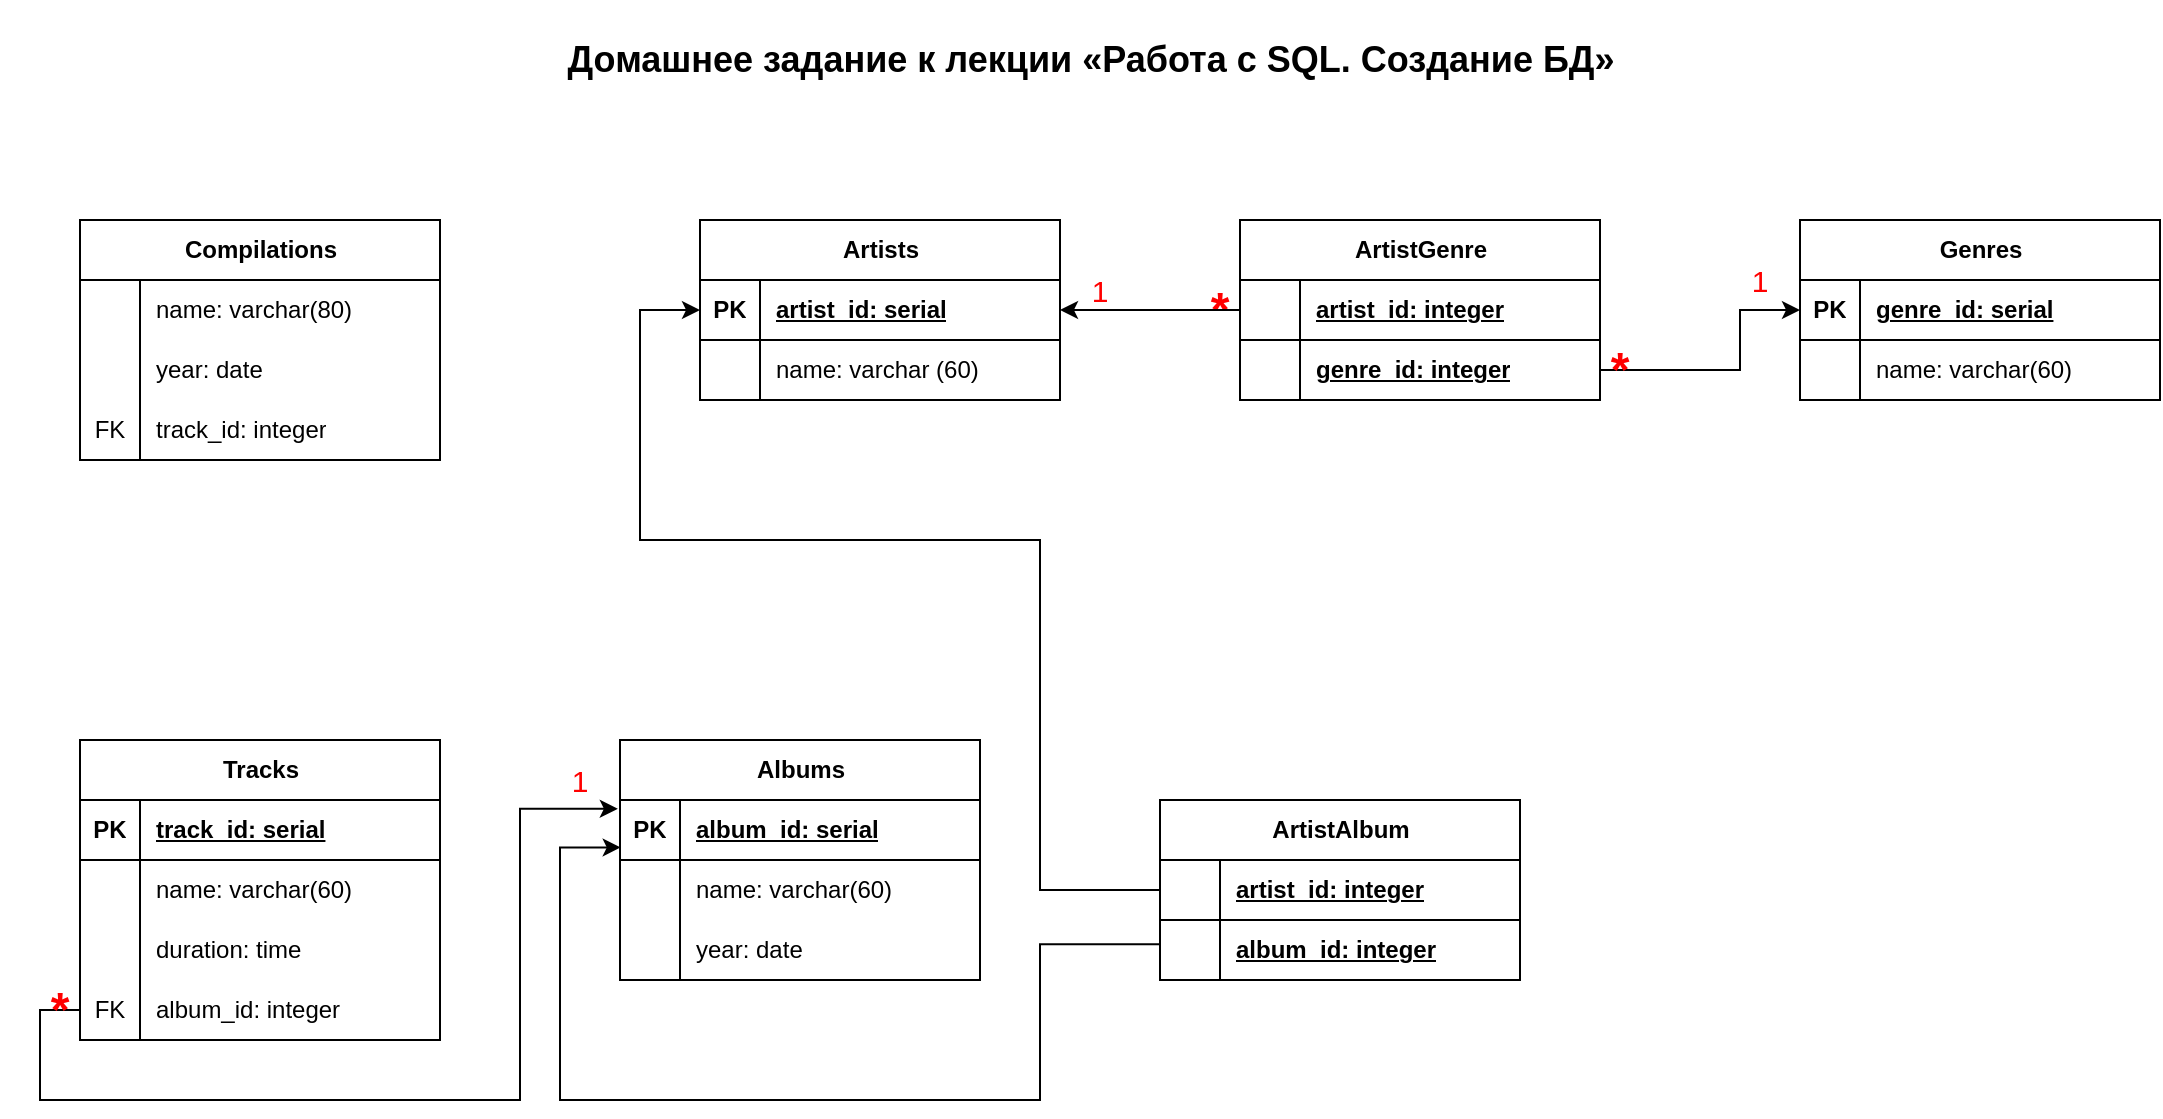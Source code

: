 <mxfile version="22.1.5" type="github">
  <diagram name="Страница — 1" id="l7LQyPdu3lHHylM9o-vb">
    <mxGraphModel dx="2493" dy="985" grid="1" gridSize="10" guides="1" tooltips="1" connect="1" arrows="1" fold="1" page="1" pageScale="1" pageWidth="1169" pageHeight="827" math="0" shadow="0">
      <root>
        <mxCell id="0" />
        <mxCell id="1" parent="0" />
        <mxCell id="CeUGmrKZ6YZU2B5nkD6M-53" value="Genres" style="shape=table;startSize=30;container=1;collapsible=1;childLayout=tableLayout;fixedRows=1;rowLines=0;fontStyle=1;align=center;resizeLast=1;html=1;" parent="1" vertex="1">
          <mxGeometry x="-250" y="160" width="180" height="90" as="geometry" />
        </mxCell>
        <mxCell id="CeUGmrKZ6YZU2B5nkD6M-54" value="" style="shape=tableRow;horizontal=0;startSize=0;swimlaneHead=0;swimlaneBody=0;fillColor=none;collapsible=0;dropTarget=0;points=[[0,0.5],[1,0.5]];portConstraint=eastwest;top=0;left=0;right=0;bottom=1;" parent="CeUGmrKZ6YZU2B5nkD6M-53" vertex="1">
          <mxGeometry y="30" width="180" height="30" as="geometry" />
        </mxCell>
        <mxCell id="CeUGmrKZ6YZU2B5nkD6M-55" value="PK" style="shape=partialRectangle;connectable=0;fillColor=none;top=0;left=0;bottom=0;right=0;fontStyle=1;overflow=hidden;whiteSpace=wrap;html=1;" parent="CeUGmrKZ6YZU2B5nkD6M-54" vertex="1">
          <mxGeometry width="30" height="30" as="geometry">
            <mxRectangle width="30" height="30" as="alternateBounds" />
          </mxGeometry>
        </mxCell>
        <mxCell id="CeUGmrKZ6YZU2B5nkD6M-56" value="genre_id: serial" style="shape=partialRectangle;connectable=0;fillColor=none;top=0;left=0;bottom=0;right=0;align=left;spacingLeft=6;fontStyle=5;overflow=hidden;whiteSpace=wrap;html=1;" parent="CeUGmrKZ6YZU2B5nkD6M-54" vertex="1">
          <mxGeometry x="30" width="150" height="30" as="geometry">
            <mxRectangle width="150" height="30" as="alternateBounds" />
          </mxGeometry>
        </mxCell>
        <mxCell id="CeUGmrKZ6YZU2B5nkD6M-57" value="" style="shape=tableRow;horizontal=0;startSize=0;swimlaneHead=0;swimlaneBody=0;fillColor=none;collapsible=0;dropTarget=0;points=[[0,0.5],[1,0.5]];portConstraint=eastwest;top=0;left=0;right=0;bottom=0;" parent="CeUGmrKZ6YZU2B5nkD6M-53" vertex="1">
          <mxGeometry y="60" width="180" height="30" as="geometry" />
        </mxCell>
        <mxCell id="CeUGmrKZ6YZU2B5nkD6M-58" value="" style="shape=partialRectangle;connectable=0;fillColor=none;top=0;left=0;bottom=0;right=0;editable=1;overflow=hidden;whiteSpace=wrap;html=1;" parent="CeUGmrKZ6YZU2B5nkD6M-57" vertex="1">
          <mxGeometry width="30" height="30" as="geometry">
            <mxRectangle width="30" height="30" as="alternateBounds" />
          </mxGeometry>
        </mxCell>
        <mxCell id="CeUGmrKZ6YZU2B5nkD6M-59" value="name: varchar(60)" style="shape=partialRectangle;connectable=0;fillColor=none;top=0;left=0;bottom=0;right=0;align=left;spacingLeft=6;overflow=hidden;whiteSpace=wrap;html=1;" parent="CeUGmrKZ6YZU2B5nkD6M-57" vertex="1">
          <mxGeometry x="30" width="150" height="30" as="geometry">
            <mxRectangle width="150" height="30" as="alternateBounds" />
          </mxGeometry>
        </mxCell>
        <mxCell id="HRSi-RAz98DU6cZ2b0Zd-8" value="Artists" style="shape=table;startSize=30;container=1;collapsible=1;childLayout=tableLayout;fixedRows=1;rowLines=0;fontStyle=1;align=center;resizeLast=1;html=1;" parent="1" vertex="1">
          <mxGeometry x="-800" y="160" width="180" height="90" as="geometry" />
        </mxCell>
        <mxCell id="HRSi-RAz98DU6cZ2b0Zd-9" value="" style="shape=tableRow;horizontal=0;startSize=0;swimlaneHead=0;swimlaneBody=0;fillColor=none;collapsible=0;dropTarget=0;points=[[0,0.5],[1,0.5]];portConstraint=eastwest;top=0;left=0;right=0;bottom=1;" parent="HRSi-RAz98DU6cZ2b0Zd-8" vertex="1">
          <mxGeometry y="30" width="180" height="30" as="geometry" />
        </mxCell>
        <mxCell id="HRSi-RAz98DU6cZ2b0Zd-10" value="PK" style="shape=partialRectangle;connectable=0;fillColor=none;top=0;left=0;bottom=0;right=0;fontStyle=1;overflow=hidden;whiteSpace=wrap;html=1;" parent="HRSi-RAz98DU6cZ2b0Zd-9" vertex="1">
          <mxGeometry width="30" height="30" as="geometry">
            <mxRectangle width="30" height="30" as="alternateBounds" />
          </mxGeometry>
        </mxCell>
        <mxCell id="HRSi-RAz98DU6cZ2b0Zd-11" value="artist_id: serial" style="shape=partialRectangle;connectable=0;fillColor=none;top=0;left=0;bottom=0;right=0;align=left;spacingLeft=6;fontStyle=5;overflow=hidden;whiteSpace=wrap;html=1;" parent="HRSi-RAz98DU6cZ2b0Zd-9" vertex="1">
          <mxGeometry x="30" width="150" height="30" as="geometry">
            <mxRectangle width="150" height="30" as="alternateBounds" />
          </mxGeometry>
        </mxCell>
        <mxCell id="HRSi-RAz98DU6cZ2b0Zd-12" value="" style="shape=tableRow;horizontal=0;startSize=0;swimlaneHead=0;swimlaneBody=0;fillColor=none;collapsible=0;dropTarget=0;points=[[0,0.5],[1,0.5]];portConstraint=eastwest;top=0;left=0;right=0;bottom=0;" parent="HRSi-RAz98DU6cZ2b0Zd-8" vertex="1">
          <mxGeometry y="60" width="180" height="30" as="geometry" />
        </mxCell>
        <mxCell id="HRSi-RAz98DU6cZ2b0Zd-13" value="" style="shape=partialRectangle;connectable=0;fillColor=none;top=0;left=0;bottom=0;right=0;editable=1;overflow=hidden;whiteSpace=wrap;html=1;" parent="HRSi-RAz98DU6cZ2b0Zd-12" vertex="1">
          <mxGeometry width="30" height="30" as="geometry">
            <mxRectangle width="30" height="30" as="alternateBounds" />
          </mxGeometry>
        </mxCell>
        <mxCell id="HRSi-RAz98DU6cZ2b0Zd-14" value="name: varchar (60)" style="shape=partialRectangle;connectable=0;fillColor=none;top=0;left=0;bottom=0;right=0;align=left;spacingLeft=6;overflow=hidden;whiteSpace=wrap;html=1;" parent="HRSi-RAz98DU6cZ2b0Zd-12" vertex="1">
          <mxGeometry x="30" width="150" height="30" as="geometry">
            <mxRectangle width="150" height="30" as="alternateBounds" />
          </mxGeometry>
        </mxCell>
        <mxCell id="HRSi-RAz98DU6cZ2b0Zd-19" value="ArtistGenre" style="shape=table;startSize=30;container=1;collapsible=1;childLayout=tableLayout;fixedRows=1;rowLines=0;fontStyle=1;align=center;resizeLast=1;html=1;" parent="1" vertex="1">
          <mxGeometry x="-530" y="160" width="180" height="90" as="geometry" />
        </mxCell>
        <mxCell id="HRSi-RAz98DU6cZ2b0Zd-20" value="" style="shape=tableRow;horizontal=0;startSize=0;swimlaneHead=0;swimlaneBody=0;fillColor=none;collapsible=0;dropTarget=0;points=[[0,0.5],[1,0.5]];portConstraint=eastwest;top=0;left=0;right=0;bottom=1;" parent="HRSi-RAz98DU6cZ2b0Zd-19" vertex="1">
          <mxGeometry y="30" width="180" height="30" as="geometry" />
        </mxCell>
        <mxCell id="HRSi-RAz98DU6cZ2b0Zd-21" value="" style="shape=partialRectangle;connectable=0;fillColor=none;top=0;left=0;bottom=0;right=0;fontStyle=1;overflow=hidden;whiteSpace=wrap;html=1;" parent="HRSi-RAz98DU6cZ2b0Zd-20" vertex="1">
          <mxGeometry width="30" height="30" as="geometry">
            <mxRectangle width="30" height="30" as="alternateBounds" />
          </mxGeometry>
        </mxCell>
        <mxCell id="HRSi-RAz98DU6cZ2b0Zd-22" value="artist_id: integer" style="shape=partialRectangle;connectable=0;fillColor=none;top=0;left=0;bottom=0;right=0;align=left;spacingLeft=6;fontStyle=5;overflow=hidden;whiteSpace=wrap;html=1;" parent="HRSi-RAz98DU6cZ2b0Zd-20" vertex="1">
          <mxGeometry x="30" width="150" height="30" as="geometry">
            <mxRectangle width="150" height="30" as="alternateBounds" />
          </mxGeometry>
        </mxCell>
        <mxCell id="HRSi-RAz98DU6cZ2b0Zd-26" value="" style="shape=tableRow;horizontal=0;startSize=0;swimlaneHead=0;swimlaneBody=0;fillColor=none;collapsible=0;dropTarget=0;points=[[0,0.5],[1,0.5]];portConstraint=eastwest;top=0;left=0;right=0;bottom=0;" parent="HRSi-RAz98DU6cZ2b0Zd-19" vertex="1">
          <mxGeometry y="60" width="180" height="30" as="geometry" />
        </mxCell>
        <mxCell id="HRSi-RAz98DU6cZ2b0Zd-27" value="" style="shape=partialRectangle;connectable=0;fillColor=none;top=0;left=0;bottom=0;right=0;editable=1;overflow=hidden;whiteSpace=wrap;html=1;" parent="HRSi-RAz98DU6cZ2b0Zd-26" vertex="1">
          <mxGeometry width="30" height="30" as="geometry">
            <mxRectangle width="30" height="30" as="alternateBounds" />
          </mxGeometry>
        </mxCell>
        <mxCell id="HRSi-RAz98DU6cZ2b0Zd-28" value="" style="shape=partialRectangle;connectable=0;fillColor=none;top=0;left=0;bottom=0;right=0;align=left;spacingLeft=6;overflow=hidden;whiteSpace=wrap;html=1;" parent="HRSi-RAz98DU6cZ2b0Zd-26" vertex="1">
          <mxGeometry x="30" width="150" height="30" as="geometry">
            <mxRectangle width="150" height="30" as="alternateBounds" />
          </mxGeometry>
        </mxCell>
        <mxCell id="HRSi-RAz98DU6cZ2b0Zd-30" style="edgeStyle=orthogonalEdgeStyle;rounded=0;orthogonalLoop=1;jettySize=auto;html=1;exitX=1;exitY=0.5;exitDx=0;exitDy=0;entryX=0;entryY=0.5;entryDx=0;entryDy=0;" parent="1" source="HRSi-RAz98DU6cZ2b0Zd-26" target="CeUGmrKZ6YZU2B5nkD6M-54" edge="1">
          <mxGeometry relative="1" as="geometry">
            <Array as="points">
              <mxPoint x="-280" y="235" />
              <mxPoint x="-280" y="205" />
            </Array>
          </mxGeometry>
        </mxCell>
        <mxCell id="HRSi-RAz98DU6cZ2b0Zd-31" value="genre_id: integer" style="shape=partialRectangle;connectable=0;fillColor=none;top=0;left=0;bottom=0;right=0;align=left;spacingLeft=6;fontStyle=5;overflow=hidden;whiteSpace=wrap;html=1;" parent="1" vertex="1">
          <mxGeometry x="-500" y="220" width="150" height="30" as="geometry">
            <mxRectangle width="150" height="30" as="alternateBounds" />
          </mxGeometry>
        </mxCell>
        <mxCell id="HRSi-RAz98DU6cZ2b0Zd-35" value="Albums" style="shape=table;startSize=30;container=1;collapsible=1;childLayout=tableLayout;fixedRows=1;rowLines=0;fontStyle=1;align=center;resizeLast=1;html=1;" parent="1" vertex="1">
          <mxGeometry x="-840" y="420" width="180" height="120" as="geometry" />
        </mxCell>
        <mxCell id="HRSi-RAz98DU6cZ2b0Zd-36" value="" style="shape=tableRow;horizontal=0;startSize=0;swimlaneHead=0;swimlaneBody=0;fillColor=none;collapsible=0;dropTarget=0;points=[[0,0.5],[1,0.5]];portConstraint=eastwest;top=0;left=0;right=0;bottom=1;" parent="HRSi-RAz98DU6cZ2b0Zd-35" vertex="1">
          <mxGeometry y="30" width="180" height="30" as="geometry" />
        </mxCell>
        <mxCell id="HRSi-RAz98DU6cZ2b0Zd-37" value="PK" style="shape=partialRectangle;connectable=0;fillColor=none;top=0;left=0;bottom=0;right=0;fontStyle=1;overflow=hidden;whiteSpace=wrap;html=1;" parent="HRSi-RAz98DU6cZ2b0Zd-36" vertex="1">
          <mxGeometry width="30" height="30" as="geometry">
            <mxRectangle width="30" height="30" as="alternateBounds" />
          </mxGeometry>
        </mxCell>
        <mxCell id="HRSi-RAz98DU6cZ2b0Zd-38" value="album_id: serial" style="shape=partialRectangle;connectable=0;fillColor=none;top=0;left=0;bottom=0;right=0;align=left;spacingLeft=6;fontStyle=5;overflow=hidden;whiteSpace=wrap;html=1;" parent="HRSi-RAz98DU6cZ2b0Zd-36" vertex="1">
          <mxGeometry x="30" width="150" height="30" as="geometry">
            <mxRectangle width="150" height="30" as="alternateBounds" />
          </mxGeometry>
        </mxCell>
        <mxCell id="HRSi-RAz98DU6cZ2b0Zd-39" value="" style="shape=tableRow;horizontal=0;startSize=0;swimlaneHead=0;swimlaneBody=0;fillColor=none;collapsible=0;dropTarget=0;points=[[0,0.5],[1,0.5]];portConstraint=eastwest;top=0;left=0;right=0;bottom=0;" parent="HRSi-RAz98DU6cZ2b0Zd-35" vertex="1">
          <mxGeometry y="60" width="180" height="30" as="geometry" />
        </mxCell>
        <mxCell id="HRSi-RAz98DU6cZ2b0Zd-40" value="" style="shape=partialRectangle;connectable=0;fillColor=none;top=0;left=0;bottom=0;right=0;editable=1;overflow=hidden;whiteSpace=wrap;html=1;" parent="HRSi-RAz98DU6cZ2b0Zd-39" vertex="1">
          <mxGeometry width="30" height="30" as="geometry">
            <mxRectangle width="30" height="30" as="alternateBounds" />
          </mxGeometry>
        </mxCell>
        <mxCell id="HRSi-RAz98DU6cZ2b0Zd-41" value="name: varchar(60)" style="shape=partialRectangle;connectable=0;fillColor=none;top=0;left=0;bottom=0;right=0;align=left;spacingLeft=6;overflow=hidden;whiteSpace=wrap;html=1;" parent="HRSi-RAz98DU6cZ2b0Zd-39" vertex="1">
          <mxGeometry x="30" width="150" height="30" as="geometry">
            <mxRectangle width="150" height="30" as="alternateBounds" />
          </mxGeometry>
        </mxCell>
        <mxCell id="HRSi-RAz98DU6cZ2b0Zd-42" value="" style="shape=tableRow;horizontal=0;startSize=0;swimlaneHead=0;swimlaneBody=0;fillColor=none;collapsible=0;dropTarget=0;points=[[0,0.5],[1,0.5]];portConstraint=eastwest;top=0;left=0;right=0;bottom=0;" parent="HRSi-RAz98DU6cZ2b0Zd-35" vertex="1">
          <mxGeometry y="90" width="180" height="30" as="geometry" />
        </mxCell>
        <mxCell id="HRSi-RAz98DU6cZ2b0Zd-43" value="" style="shape=partialRectangle;connectable=0;fillColor=none;top=0;left=0;bottom=0;right=0;editable=1;overflow=hidden;whiteSpace=wrap;html=1;" parent="HRSi-RAz98DU6cZ2b0Zd-42" vertex="1">
          <mxGeometry width="30" height="30" as="geometry">
            <mxRectangle width="30" height="30" as="alternateBounds" />
          </mxGeometry>
        </mxCell>
        <mxCell id="HRSi-RAz98DU6cZ2b0Zd-44" value="year: date" style="shape=partialRectangle;connectable=0;fillColor=none;top=0;left=0;bottom=0;right=0;align=left;spacingLeft=6;overflow=hidden;whiteSpace=wrap;html=1;" parent="HRSi-RAz98DU6cZ2b0Zd-42" vertex="1">
          <mxGeometry x="30" width="150" height="30" as="geometry">
            <mxRectangle width="150" height="30" as="alternateBounds" />
          </mxGeometry>
        </mxCell>
        <mxCell id="HRSi-RAz98DU6cZ2b0Zd-74" value="Tracks" style="shape=table;startSize=30;container=1;collapsible=1;childLayout=tableLayout;fixedRows=1;rowLines=0;fontStyle=1;align=center;resizeLast=1;html=1;" parent="1" vertex="1">
          <mxGeometry x="-1110" y="420" width="180" height="150" as="geometry" />
        </mxCell>
        <mxCell id="HRSi-RAz98DU6cZ2b0Zd-75" value="" style="shape=tableRow;horizontal=0;startSize=0;swimlaneHead=0;swimlaneBody=0;fillColor=none;collapsible=0;dropTarget=0;points=[[0,0.5],[1,0.5]];portConstraint=eastwest;top=0;left=0;right=0;bottom=1;" parent="HRSi-RAz98DU6cZ2b0Zd-74" vertex="1">
          <mxGeometry y="30" width="180" height="30" as="geometry" />
        </mxCell>
        <mxCell id="HRSi-RAz98DU6cZ2b0Zd-76" value="PK" style="shape=partialRectangle;connectable=0;fillColor=none;top=0;left=0;bottom=0;right=0;fontStyle=1;overflow=hidden;whiteSpace=wrap;html=1;" parent="HRSi-RAz98DU6cZ2b0Zd-75" vertex="1">
          <mxGeometry width="30" height="30" as="geometry">
            <mxRectangle width="30" height="30" as="alternateBounds" />
          </mxGeometry>
        </mxCell>
        <mxCell id="HRSi-RAz98DU6cZ2b0Zd-77" value="track_id: serial" style="shape=partialRectangle;connectable=0;fillColor=none;top=0;left=0;bottom=0;right=0;align=left;spacingLeft=6;fontStyle=5;overflow=hidden;whiteSpace=wrap;html=1;" parent="HRSi-RAz98DU6cZ2b0Zd-75" vertex="1">
          <mxGeometry x="30" width="150" height="30" as="geometry">
            <mxRectangle width="150" height="30" as="alternateBounds" />
          </mxGeometry>
        </mxCell>
        <mxCell id="HRSi-RAz98DU6cZ2b0Zd-78" value="" style="shape=tableRow;horizontal=0;startSize=0;swimlaneHead=0;swimlaneBody=0;fillColor=none;collapsible=0;dropTarget=0;points=[[0,0.5],[1,0.5]];portConstraint=eastwest;top=0;left=0;right=0;bottom=0;" parent="HRSi-RAz98DU6cZ2b0Zd-74" vertex="1">
          <mxGeometry y="60" width="180" height="30" as="geometry" />
        </mxCell>
        <mxCell id="HRSi-RAz98DU6cZ2b0Zd-79" value="" style="shape=partialRectangle;connectable=0;fillColor=none;top=0;left=0;bottom=0;right=0;editable=1;overflow=hidden;whiteSpace=wrap;html=1;" parent="HRSi-RAz98DU6cZ2b0Zd-78" vertex="1">
          <mxGeometry width="30" height="30" as="geometry">
            <mxRectangle width="30" height="30" as="alternateBounds" />
          </mxGeometry>
        </mxCell>
        <mxCell id="HRSi-RAz98DU6cZ2b0Zd-80" value="name: varchar(60)" style="shape=partialRectangle;connectable=0;fillColor=none;top=0;left=0;bottom=0;right=0;align=left;spacingLeft=6;overflow=hidden;whiteSpace=wrap;html=1;" parent="HRSi-RAz98DU6cZ2b0Zd-78" vertex="1">
          <mxGeometry x="30" width="150" height="30" as="geometry">
            <mxRectangle width="150" height="30" as="alternateBounds" />
          </mxGeometry>
        </mxCell>
        <mxCell id="HRSi-RAz98DU6cZ2b0Zd-81" value="" style="shape=tableRow;horizontal=0;startSize=0;swimlaneHead=0;swimlaneBody=0;fillColor=none;collapsible=0;dropTarget=0;points=[[0,0.5],[1,0.5]];portConstraint=eastwest;top=0;left=0;right=0;bottom=0;" parent="HRSi-RAz98DU6cZ2b0Zd-74" vertex="1">
          <mxGeometry y="90" width="180" height="30" as="geometry" />
        </mxCell>
        <mxCell id="HRSi-RAz98DU6cZ2b0Zd-82" value="" style="shape=partialRectangle;connectable=0;fillColor=none;top=0;left=0;bottom=0;right=0;editable=1;overflow=hidden;whiteSpace=wrap;html=1;" parent="HRSi-RAz98DU6cZ2b0Zd-81" vertex="1">
          <mxGeometry width="30" height="30" as="geometry">
            <mxRectangle width="30" height="30" as="alternateBounds" />
          </mxGeometry>
        </mxCell>
        <mxCell id="HRSi-RAz98DU6cZ2b0Zd-83" value="duration: time" style="shape=partialRectangle;connectable=0;fillColor=none;top=0;left=0;bottom=0;right=0;align=left;spacingLeft=6;overflow=hidden;whiteSpace=wrap;html=1;" parent="HRSi-RAz98DU6cZ2b0Zd-81" vertex="1">
          <mxGeometry x="30" width="150" height="30" as="geometry">
            <mxRectangle width="150" height="30" as="alternateBounds" />
          </mxGeometry>
        </mxCell>
        <mxCell id="HRSi-RAz98DU6cZ2b0Zd-84" value="" style="shape=tableRow;horizontal=0;startSize=0;swimlaneHead=0;swimlaneBody=0;fillColor=none;collapsible=0;dropTarget=0;points=[[0,0.5],[1,0.5]];portConstraint=eastwest;top=0;left=0;right=0;bottom=0;" parent="HRSi-RAz98DU6cZ2b0Zd-74" vertex="1">
          <mxGeometry y="120" width="180" height="30" as="geometry" />
        </mxCell>
        <mxCell id="HRSi-RAz98DU6cZ2b0Zd-85" value="FK" style="shape=partialRectangle;connectable=0;fillColor=none;top=0;left=0;bottom=0;right=0;editable=1;overflow=hidden;whiteSpace=wrap;html=1;" parent="HRSi-RAz98DU6cZ2b0Zd-84" vertex="1">
          <mxGeometry width="30" height="30" as="geometry">
            <mxRectangle width="30" height="30" as="alternateBounds" />
          </mxGeometry>
        </mxCell>
        <mxCell id="HRSi-RAz98DU6cZ2b0Zd-86" value="album_id: integer" style="shape=partialRectangle;connectable=0;fillColor=none;top=0;left=0;bottom=0;right=0;align=left;spacingLeft=6;overflow=hidden;whiteSpace=wrap;html=1;" parent="HRSi-RAz98DU6cZ2b0Zd-84" vertex="1">
          <mxGeometry x="30" width="150" height="30" as="geometry">
            <mxRectangle width="150" height="30" as="alternateBounds" />
          </mxGeometry>
        </mxCell>
        <mxCell id="HRSi-RAz98DU6cZ2b0Zd-126" value="&lt;h2&gt;&lt;font color=&quot;#ff0000&quot; style=&quot;font-size: 24px;&quot;&gt;*&lt;/font&gt;&lt;/h2&gt;" style="text;html=1;strokeColor=none;fillColor=none;align=center;verticalAlign=middle;whiteSpace=wrap;rounded=0;" parent="1" vertex="1">
          <mxGeometry x="-370" y="220" width="60" height="30" as="geometry" />
        </mxCell>
        <mxCell id="HRSi-RAz98DU6cZ2b0Zd-127" value="&lt;p&gt;&lt;font style=&quot;font-size: 15px;&quot; color=&quot;#ff0000&quot;&gt;1&lt;/font&gt;&lt;/p&gt;" style="text;html=1;strokeColor=none;fillColor=none;align=center;verticalAlign=middle;whiteSpace=wrap;rounded=0;" parent="1" vertex="1">
          <mxGeometry x="-300" y="175" width="60" height="30" as="geometry" />
        </mxCell>
        <mxCell id="HRSi-RAz98DU6cZ2b0Zd-128" value="&lt;h2&gt;&lt;font color=&quot;#ff0000&quot; style=&quot;font-size: 24px;&quot;&gt;*&lt;/font&gt;&lt;/h2&gt;" style="text;html=1;strokeColor=none;fillColor=none;align=center;verticalAlign=middle;whiteSpace=wrap;rounded=0;" parent="1" vertex="1">
          <mxGeometry x="-570" y="190" width="60" height="30" as="geometry" />
        </mxCell>
        <mxCell id="HRSi-RAz98DU6cZ2b0Zd-129" value="&lt;p&gt;&lt;font style=&quot;font-size: 15px;&quot; color=&quot;#ff0000&quot;&gt;1&lt;/font&gt;&lt;/p&gt;" style="text;html=1;strokeColor=none;fillColor=none;align=center;verticalAlign=middle;whiteSpace=wrap;rounded=0;" parent="1" vertex="1">
          <mxGeometry x="-630" y="180" width="60" height="30" as="geometry" />
        </mxCell>
        <mxCell id="HRSi-RAz98DU6cZ2b0Zd-136" style="edgeStyle=orthogonalEdgeStyle;rounded=0;orthogonalLoop=1;jettySize=auto;html=1;exitX=0;exitY=0.5;exitDx=0;exitDy=0;entryX=1;entryY=0.5;entryDx=0;entryDy=0;" parent="1" source="HRSi-RAz98DU6cZ2b0Zd-20" target="HRSi-RAz98DU6cZ2b0Zd-9" edge="1">
          <mxGeometry relative="1" as="geometry" />
        </mxCell>
        <mxCell id="HRSi-RAz98DU6cZ2b0Zd-145" value="album_id: integer" style="shape=partialRectangle;connectable=0;fillColor=none;top=0;left=0;bottom=0;right=0;align=left;spacingLeft=6;fontStyle=5;overflow=hidden;whiteSpace=wrap;html=1;" parent="1" vertex="1">
          <mxGeometry x="-540" y="510" width="150" height="30" as="geometry">
            <mxRectangle width="150" height="30" as="alternateBounds" />
          </mxGeometry>
        </mxCell>
        <mxCell id="HRSi-RAz98DU6cZ2b0Zd-138" value="ArtistAlbum" style="shape=table;startSize=30;container=1;collapsible=1;childLayout=tableLayout;fixedRows=1;rowLines=0;fontStyle=1;align=center;resizeLast=1;html=1;" parent="1" vertex="1">
          <mxGeometry x="-570" y="450" width="180" height="90" as="geometry" />
        </mxCell>
        <mxCell id="HRSi-RAz98DU6cZ2b0Zd-139" value="" style="shape=tableRow;horizontal=0;startSize=0;swimlaneHead=0;swimlaneBody=0;fillColor=none;collapsible=0;dropTarget=0;points=[[0,0.5],[1,0.5]];portConstraint=eastwest;top=0;left=0;right=0;bottom=1;" parent="HRSi-RAz98DU6cZ2b0Zd-138" vertex="1">
          <mxGeometry y="30" width="180" height="30" as="geometry" />
        </mxCell>
        <mxCell id="HRSi-RAz98DU6cZ2b0Zd-140" value="" style="shape=partialRectangle;connectable=0;fillColor=none;top=0;left=0;bottom=0;right=0;fontStyle=1;overflow=hidden;whiteSpace=wrap;html=1;" parent="HRSi-RAz98DU6cZ2b0Zd-139" vertex="1">
          <mxGeometry width="30" height="30" as="geometry">
            <mxRectangle width="30" height="30" as="alternateBounds" />
          </mxGeometry>
        </mxCell>
        <mxCell id="HRSi-RAz98DU6cZ2b0Zd-141" value="artist_id: integer" style="shape=partialRectangle;connectable=0;fillColor=none;top=0;left=0;bottom=0;right=0;align=left;spacingLeft=6;fontStyle=5;overflow=hidden;whiteSpace=wrap;html=1;" parent="HRSi-RAz98DU6cZ2b0Zd-139" vertex="1">
          <mxGeometry x="30" width="150" height="30" as="geometry">
            <mxRectangle width="150" height="30" as="alternateBounds" />
          </mxGeometry>
        </mxCell>
        <mxCell id="HRSi-RAz98DU6cZ2b0Zd-142" value="" style="shape=tableRow;horizontal=0;startSize=0;swimlaneHead=0;swimlaneBody=0;fillColor=none;collapsible=0;dropTarget=0;points=[[0,0.5],[1,0.5]];portConstraint=eastwest;top=0;left=0;right=0;bottom=0;" parent="HRSi-RAz98DU6cZ2b0Zd-138" vertex="1">
          <mxGeometry y="60" width="180" height="30" as="geometry" />
        </mxCell>
        <mxCell id="HRSi-RAz98DU6cZ2b0Zd-143" value="" style="shape=partialRectangle;connectable=0;fillColor=none;top=0;left=0;bottom=0;right=0;editable=1;overflow=hidden;whiteSpace=wrap;html=1;" parent="HRSi-RAz98DU6cZ2b0Zd-142" vertex="1">
          <mxGeometry width="30" height="30" as="geometry">
            <mxRectangle width="30" height="30" as="alternateBounds" />
          </mxGeometry>
        </mxCell>
        <mxCell id="HRSi-RAz98DU6cZ2b0Zd-144" value="" style="shape=partialRectangle;connectable=0;fillColor=none;top=0;left=0;bottom=0;right=0;align=left;spacingLeft=6;overflow=hidden;whiteSpace=wrap;html=1;" parent="HRSi-RAz98DU6cZ2b0Zd-142" vertex="1">
          <mxGeometry x="30" width="150" height="30" as="geometry">
            <mxRectangle width="150" height="30" as="alternateBounds" />
          </mxGeometry>
        </mxCell>
        <mxCell id="fIcMvq94gZ7ALLScitL8-5" style="edgeStyle=orthogonalEdgeStyle;rounded=0;orthogonalLoop=1;jettySize=auto;html=1;exitX=0.002;exitY=0.403;exitDx=0;exitDy=0;exitPerimeter=0;entryX=0.002;entryY=0.791;entryDx=0;entryDy=0;entryPerimeter=0;" parent="1" source="HRSi-RAz98DU6cZ2b0Zd-142" target="HRSi-RAz98DU6cZ2b0Zd-36" edge="1">
          <mxGeometry relative="1" as="geometry">
            <mxPoint x="-530" y="320" as="sourcePoint" />
            <mxPoint x="-890" y="470" as="targetPoint" />
            <Array as="points">
              <mxPoint x="-630" y="522" />
              <mxPoint x="-630" y="600" />
              <mxPoint x="-870" y="600" />
              <mxPoint x="-870" y="474" />
            </Array>
          </mxGeometry>
        </mxCell>
        <mxCell id="fIcMvq94gZ7ALLScitL8-6" style="edgeStyle=orthogonalEdgeStyle;rounded=0;orthogonalLoop=1;jettySize=auto;html=1;entryX=0;entryY=0.5;entryDx=0;entryDy=0;exitX=0;exitY=0.5;exitDx=0;exitDy=0;" parent="1" source="HRSi-RAz98DU6cZ2b0Zd-139" target="HRSi-RAz98DU6cZ2b0Zd-9" edge="1">
          <mxGeometry relative="1" as="geometry">
            <mxPoint x="-505" y="526" as="sourcePoint" />
            <mxPoint x="-860" y="475" as="targetPoint" />
            <Array as="points">
              <mxPoint x="-630" y="495" />
              <mxPoint x="-630" y="320" />
              <mxPoint x="-830" y="320" />
              <mxPoint x="-830" y="205" />
            </Array>
          </mxGeometry>
        </mxCell>
        <mxCell id="fIcMvq94gZ7ALLScitL8-7" style="edgeStyle=orthogonalEdgeStyle;rounded=0;orthogonalLoop=1;jettySize=auto;html=1;entryX=-0.006;entryY=0.147;entryDx=0;entryDy=0;entryPerimeter=0;exitX=0;exitY=0.5;exitDx=0;exitDy=0;" parent="1" source="HRSi-RAz98DU6cZ2b0Zd-84" target="HRSi-RAz98DU6cZ2b0Zd-36" edge="1">
          <mxGeometry relative="1" as="geometry">
            <mxPoint x="-1190" y="555" as="sourcePoint" />
            <mxPoint x="-940" y="520" as="targetPoint" />
            <Array as="points">
              <mxPoint x="-1130" y="555" />
              <mxPoint x="-1130" y="600" />
              <mxPoint x="-890" y="600" />
              <mxPoint x="-890" y="454" />
            </Array>
          </mxGeometry>
        </mxCell>
        <mxCell id="fIcMvq94gZ7ALLScitL8-39" value="Compilations" style="shape=table;startSize=30;container=1;collapsible=1;childLayout=tableLayout;fixedRows=1;rowLines=0;fontStyle=1;align=center;resizeLast=1;html=1;" parent="1" vertex="1">
          <mxGeometry x="-1110" y="160" width="180" height="120" as="geometry" />
        </mxCell>
        <mxCell id="fIcMvq94gZ7ALLScitL8-43" value="" style="shape=tableRow;horizontal=0;startSize=0;swimlaneHead=0;swimlaneBody=0;fillColor=none;collapsible=0;dropTarget=0;points=[[0,0.5],[1,0.5]];portConstraint=eastwest;top=0;left=0;right=0;bottom=0;" parent="fIcMvq94gZ7ALLScitL8-39" vertex="1">
          <mxGeometry y="30" width="180" height="30" as="geometry" />
        </mxCell>
        <mxCell id="fIcMvq94gZ7ALLScitL8-44" value="" style="shape=partialRectangle;connectable=0;fillColor=none;top=0;left=0;bottom=0;right=0;editable=1;overflow=hidden;whiteSpace=wrap;html=1;" parent="fIcMvq94gZ7ALLScitL8-43" vertex="1">
          <mxGeometry width="30" height="30" as="geometry">
            <mxRectangle width="30" height="30" as="alternateBounds" />
          </mxGeometry>
        </mxCell>
        <mxCell id="fIcMvq94gZ7ALLScitL8-45" value="name: varchar(80)" style="shape=partialRectangle;connectable=0;fillColor=none;top=0;left=0;bottom=0;right=0;align=left;spacingLeft=6;overflow=hidden;whiteSpace=wrap;html=1;" parent="fIcMvq94gZ7ALLScitL8-43" vertex="1">
          <mxGeometry x="30" width="150" height="30" as="geometry">
            <mxRectangle width="150" height="30" as="alternateBounds" />
          </mxGeometry>
        </mxCell>
        <mxCell id="fIcMvq94gZ7ALLScitL8-46" value="" style="shape=tableRow;horizontal=0;startSize=0;swimlaneHead=0;swimlaneBody=0;fillColor=none;collapsible=0;dropTarget=0;points=[[0,0.5],[1,0.5]];portConstraint=eastwest;top=0;left=0;right=0;bottom=0;" parent="fIcMvq94gZ7ALLScitL8-39" vertex="1">
          <mxGeometry y="60" width="180" height="30" as="geometry" />
        </mxCell>
        <mxCell id="fIcMvq94gZ7ALLScitL8-47" value="" style="shape=partialRectangle;connectable=0;fillColor=none;top=0;left=0;bottom=0;right=0;editable=1;overflow=hidden;whiteSpace=wrap;html=1;" parent="fIcMvq94gZ7ALLScitL8-46" vertex="1">
          <mxGeometry width="30" height="30" as="geometry">
            <mxRectangle width="30" height="30" as="alternateBounds" />
          </mxGeometry>
        </mxCell>
        <mxCell id="fIcMvq94gZ7ALLScitL8-48" value="year: date" style="shape=partialRectangle;connectable=0;fillColor=none;top=0;left=0;bottom=0;right=0;align=left;spacingLeft=6;overflow=hidden;whiteSpace=wrap;html=1;" parent="fIcMvq94gZ7ALLScitL8-46" vertex="1">
          <mxGeometry x="30" width="150" height="30" as="geometry">
            <mxRectangle width="150" height="30" as="alternateBounds" />
          </mxGeometry>
        </mxCell>
        <mxCell id="fIcMvq94gZ7ALLScitL8-49" value="" style="shape=tableRow;horizontal=0;startSize=0;swimlaneHead=0;swimlaneBody=0;fillColor=none;collapsible=0;dropTarget=0;points=[[0,0.5],[1,0.5]];portConstraint=eastwest;top=0;left=0;right=0;bottom=0;" parent="fIcMvq94gZ7ALLScitL8-39" vertex="1">
          <mxGeometry y="90" width="180" height="30" as="geometry" />
        </mxCell>
        <mxCell id="fIcMvq94gZ7ALLScitL8-50" value="" style="shape=partialRectangle;connectable=0;fillColor=none;top=0;left=0;bottom=0;right=0;editable=1;overflow=hidden;whiteSpace=wrap;html=1;" parent="fIcMvq94gZ7ALLScitL8-49" vertex="1">
          <mxGeometry width="30" height="30" as="geometry">
            <mxRectangle width="30" height="30" as="alternateBounds" />
          </mxGeometry>
        </mxCell>
        <mxCell id="fIcMvq94gZ7ALLScitL8-51" value="track_id: integer" style="shape=partialRectangle;connectable=0;fillColor=none;top=0;left=0;bottom=0;right=0;align=left;spacingLeft=6;overflow=hidden;whiteSpace=wrap;html=1;" parent="fIcMvq94gZ7ALLScitL8-49" vertex="1">
          <mxGeometry x="30" width="150" height="30" as="geometry">
            <mxRectangle width="150" height="30" as="alternateBounds" />
          </mxGeometry>
        </mxCell>
        <mxCell id="fIcMvq94gZ7ALLScitL8-55" value="FK" style="shape=partialRectangle;connectable=0;fillColor=none;top=0;left=0;bottom=0;right=0;editable=1;overflow=hidden;whiteSpace=wrap;html=1;" parent="1" vertex="1">
          <mxGeometry x="-1110" y="250" width="30" height="30" as="geometry">
            <mxRectangle width="30" height="30" as="alternateBounds" />
          </mxGeometry>
        </mxCell>
        <mxCell id="fIcMvq94gZ7ALLScitL8-56" value="&lt;p&gt;&lt;font style=&quot;font-size: 15px;&quot; color=&quot;#ff0000&quot;&gt;1&lt;/font&gt;&lt;/p&gt;" style="text;html=1;strokeColor=none;fillColor=none;align=center;verticalAlign=middle;whiteSpace=wrap;rounded=0;" parent="1" vertex="1">
          <mxGeometry x="-880" y="430" width="40" height="20" as="geometry" />
        </mxCell>
        <mxCell id="fIcMvq94gZ7ALLScitL8-58" value="&lt;h2&gt;&lt;font color=&quot;#ff0000&quot; style=&quot;font-size: 24px;&quot;&gt;*&lt;/font&gt;&lt;/h2&gt;" style="text;html=1;strokeColor=none;fillColor=none;align=center;verticalAlign=middle;whiteSpace=wrap;rounded=0;" parent="1" vertex="1">
          <mxGeometry x="-1150" y="540" width="60" height="30" as="geometry" />
        </mxCell>
        <mxCell id="fIcMvq94gZ7ALLScitL8-61" value="&lt;h2&gt;Домашнее задание к лекции «Работа с SQL. Создание БД»&lt;/h2&gt;" style="text;html=1;align=center;verticalAlign=middle;resizable=0;points=[];autosize=1;strokeColor=none;fillColor=none;" parent="1" vertex="1">
          <mxGeometry x="-880" y="50" width="550" height="60" as="geometry" />
        </mxCell>
      </root>
    </mxGraphModel>
  </diagram>
</mxfile>
